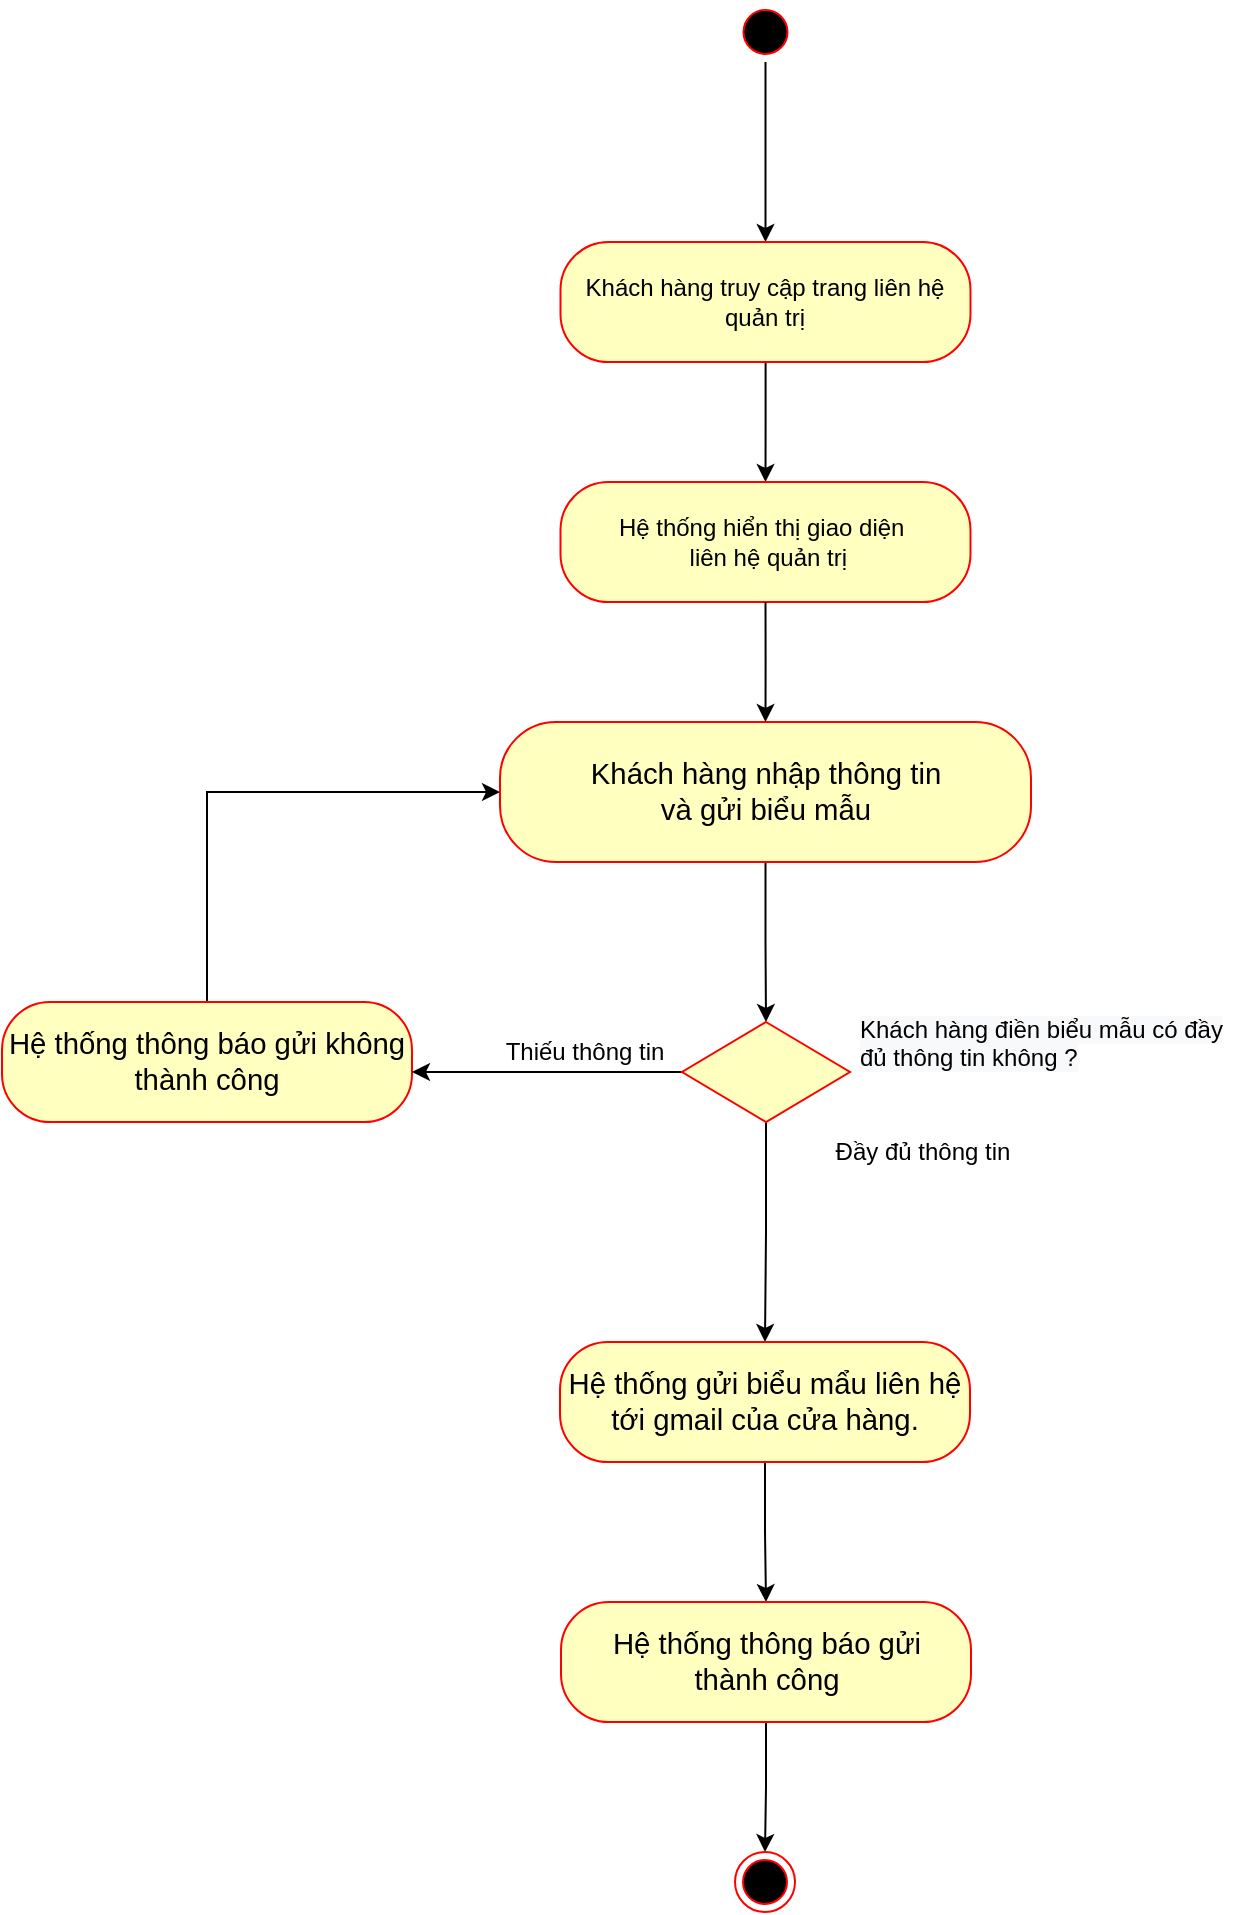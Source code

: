 <mxfile version="16.5.1" type="device"><diagram id="GWz8FKtvUxjLXYMYI-De" name="Trang-2"><mxGraphModel dx="1865" dy="689" grid="1" gridSize="10" guides="1" tooltips="1" connect="1" arrows="1" fold="1" page="1" pageScale="1" pageWidth="827" pageHeight="1169" math="0" shadow="0"><root><mxCell id="0"/><mxCell id="1" parent="0"/><mxCell id="0PlNNrWI8vnJY1lhsVCf-1" style="edgeStyle=orthogonalEdgeStyle;rounded=0;orthogonalLoop=1;jettySize=auto;html=1;" parent="1" source="0PlNNrWI8vnJY1lhsVCf-2" target="0PlNNrWI8vnJY1lhsVCf-4" edge="1"><mxGeometry relative="1" as="geometry"/></mxCell><mxCell id="0PlNNrWI8vnJY1lhsVCf-2" value="" style="ellipse;html=1;shape=startState;fillColor=#000000;strokeColor=#ff0000;fontFamily=Helvetica;" parent="1" vertex="1"><mxGeometry x="276.75" y="60" width="30" height="30" as="geometry"/></mxCell><mxCell id="0PlNNrWI8vnJY1lhsVCf-3" style="edgeStyle=orthogonalEdgeStyle;rounded=0;orthogonalLoop=1;jettySize=auto;html=1;entryX=0.5;entryY=0;entryDx=0;entryDy=0;" parent="1" source="0PlNNrWI8vnJY1lhsVCf-4" edge="1"><mxGeometry relative="1" as="geometry"><mxPoint x="291.75" y="300" as="targetPoint"/></mxGeometry></mxCell><mxCell id="0PlNNrWI8vnJY1lhsVCf-4" value="Khách hàng truy cập trang liên hệ quản trị" style="rounded=1;whiteSpace=wrap;html=1;arcSize=40;fontColor=#000000;fillColor=#ffffc0;strokeColor=#ff0000;fontFamily=Helvetica;" parent="1" vertex="1"><mxGeometry x="189.25" y="180" width="205" height="60" as="geometry"/></mxCell><mxCell id="0PlNNrWI8vnJY1lhsVCf-7" value="Hệ thống hiển thị giao diện&amp;nbsp;&lt;br&gt;&amp;nbsp;liên hệ quản trị" style="rounded=1;whiteSpace=wrap;html=1;arcSize=40;fontColor=#000000;fillColor=#ffffc0;strokeColor=#ff0000;fontFamily=Helvetica;" parent="1" vertex="1"><mxGeometry x="189.25" y="300" width="205" height="60" as="geometry"/></mxCell><mxCell id="rJkthhP16yLsDhcrDyZm-1" style="edgeStyle=orthogonalEdgeStyle;rounded=0;orthogonalLoop=1;jettySize=auto;html=1;" edge="1" parent="1" source="0PlNNrWI8vnJY1lhsVCf-11" target="S_n3FciFIjDG1Gopz0yf-1"><mxGeometry relative="1" as="geometry"><Array as="points"><mxPoint x="13" y="455"/></Array></mxGeometry></mxCell><mxCell id="0PlNNrWI8vnJY1lhsVCf-11" value="&lt;font face=&quot;calibri, sans-serif&quot;&gt;&lt;span style=&quot;font-size: 14.667px&quot;&gt;Hệ thống thông báo gửi không thành công&lt;br&gt;&lt;/span&gt;&lt;/font&gt;" style="rounded=1;whiteSpace=wrap;html=1;arcSize=40;fontColor=#000000;fillColor=#ffffc0;strokeColor=#ff0000;fontFamily=Helvetica;" parent="1" vertex="1"><mxGeometry x="-90" y="560" width="205" height="60" as="geometry"/></mxCell><mxCell id="0PlNNrWI8vnJY1lhsVCf-12" style="edgeStyle=orthogonalEdgeStyle;rounded=0;orthogonalLoop=1;jettySize=auto;html=1;" parent="1" source="rJkthhP16yLsDhcrDyZm-2" target="rJkthhP16yLsDhcrDyZm-3" edge="1"><mxGeometry relative="1" as="geometry"><mxPoint x="292" y="780" as="sourcePoint"/><mxPoint x="292" y="855" as="targetPoint"/></mxGeometry></mxCell><mxCell id="S_n3FciFIjDG1Gopz0yf-6" style="edgeStyle=orthogonalEdgeStyle;rounded=0;orthogonalLoop=1;jettySize=auto;html=1;" parent="1" source="S_n3FciFIjDG1Gopz0yf-1" target="S_n3FciFIjDG1Gopz0yf-8" edge="1"><mxGeometry relative="1" as="geometry"><mxPoint x="292.5" y="450" as="targetPoint"/></mxGeometry></mxCell><mxCell id="S_n3FciFIjDG1Gopz0yf-1" value="&lt;span id=&quot;docs-internal-guid-6ba51107-7fff-6d62-eb34-f2f79f87cc2d&quot;&gt;&lt;p style=&quot;line-height: 1.2 ; margin-top: 0pt ; margin-bottom: 0pt&quot; dir=&quot;ltr&quot;&gt;&lt;span style=&quot;font-size: 11pt ; font-family: &amp;#34;calibri&amp;#34; , sans-serif ; background-color: transparent ; vertical-align: baseline&quot;&gt;Khách hàng nhập thông tin&lt;/span&gt;&lt;/p&gt;&lt;p style=&quot;line-height: 1.2 ; margin-top: 0pt ; margin-bottom: 0pt&quot; dir=&quot;ltr&quot;&gt;&lt;span style=&quot;font-size: 11pt ; font-family: &amp;#34;calibri&amp;#34; , sans-serif ; background-color: transparent ; vertical-align: baseline&quot;&gt;và gửi biểu mẫu&lt;/span&gt;&lt;/p&gt;&lt;/span&gt;" style="rounded=1;whiteSpace=wrap;html=1;arcSize=40;fontColor=#000000;fillColor=#ffffc0;strokeColor=#ff0000;" parent="1" vertex="1"><mxGeometry x="159" y="420" width="265.5" height="70" as="geometry"/></mxCell><mxCell id="S_n3FciFIjDG1Gopz0yf-4" style="edgeStyle=orthogonalEdgeStyle;rounded=0;orthogonalLoop=1;jettySize=auto;html=1;exitX=0.5;exitY=1;exitDx=0;exitDy=0;" parent="1" source="0PlNNrWI8vnJY1lhsVCf-7" target="S_n3FciFIjDG1Gopz0yf-1" edge="1"><mxGeometry relative="1" as="geometry"><mxPoint x="311.75" y="320" as="targetPoint"/><mxPoint x="609.25" y="320" as="sourcePoint"/></mxGeometry></mxCell><mxCell id="S_n3FciFIjDG1Gopz0yf-11" style="edgeStyle=orthogonalEdgeStyle;rounded=0;orthogonalLoop=1;jettySize=auto;html=1;exitX=0.5;exitY=1;exitDx=0;exitDy=0;" parent="1" source="S_n3FciFIjDG1Gopz0yf-8" target="rJkthhP16yLsDhcrDyZm-2" edge="1"><mxGeometry relative="1" as="geometry"><mxPoint x="292" y="720" as="targetPoint"/></mxGeometry></mxCell><mxCell id="S_n3FciFIjDG1Gopz0yf-14" style="edgeStyle=orthogonalEdgeStyle;rounded=0;orthogonalLoop=1;jettySize=auto;html=1;" parent="1" source="S_n3FciFIjDG1Gopz0yf-8" target="0PlNNrWI8vnJY1lhsVCf-11" edge="1"><mxGeometry relative="1" as="geometry"><mxPoint x="40" y="395" as="targetPoint"/><Array as="points"><mxPoint x="80" y="595"/></Array></mxGeometry></mxCell><mxCell id="S_n3FciFIjDG1Gopz0yf-8" value="" style="rhombus;whiteSpace=wrap;html=1;fillColor=#ffffc0;strokeColor=#ff0000;fontFamily=Helvetica;" parent="1" vertex="1"><mxGeometry x="250" y="570" width="84" height="50" as="geometry"/></mxCell><mxCell id="S_n3FciFIjDG1Gopz0yf-10" value="&lt;span style=&quot;color: rgb(0, 0, 0); font-family: Helvetica; font-size: 12px; font-style: normal; font-variant-ligatures: normal; font-variant-caps: normal; font-weight: 400; letter-spacing: normal; orphans: 2; text-align: center; text-indent: 0px; text-transform: none; widows: 2; word-spacing: 0px; -webkit-text-stroke-width: 0px; background-color: rgb(248, 249, 250); text-decoration-thickness: initial; text-decoration-style: initial; text-decoration-color: initial; float: none; display: inline !important;&quot;&gt;Khách hàng điền biểu mẫu có đầy đủ thông tin không ?&lt;br&gt;&lt;/span&gt;" style="text;whiteSpace=wrap;html=1;" parent="1" vertex="1"><mxGeometry x="337" y="560" width="200" height="50" as="geometry"/></mxCell><mxCell id="S_n3FciFIjDG1Gopz0yf-12" value="Đầy đủ thông tin" style="text;html=1;align=center;verticalAlign=middle;resizable=0;points=[];autosize=1;strokeColor=none;fillColor=none;" parent="1" vertex="1"><mxGeometry x="314.5" y="620" width="110" height="30" as="geometry"/></mxCell><mxCell id="S_n3FciFIjDG1Gopz0yf-15" value="Thiếu thông tin" style="text;html=1;align=center;verticalAlign=middle;resizable=0;points=[];autosize=1;strokeColor=none;fillColor=none;" parent="1" vertex="1"><mxGeometry x="150.5" y="570" width="100" height="30" as="geometry"/></mxCell><mxCell id="3BZcUjvEPOhgfc1fOf5P-2" style="edgeStyle=orthogonalEdgeStyle;rounded=0;orthogonalLoop=1;jettySize=auto;html=1;" parent="1" source="rJkthhP16yLsDhcrDyZm-3" target="stEazgK1F3m6nZtfTVhb-1" edge="1"><mxGeometry relative="1" as="geometry"><mxPoint x="292" y="915" as="sourcePoint"/><mxPoint x="292" y="975" as="targetPoint"/></mxGeometry></mxCell><mxCell id="stEazgK1F3m6nZtfTVhb-1" value="" style="ellipse;html=1;shape=endState;fillColor=#000000;strokeColor=#ff0000;" parent="1" vertex="1"><mxGeometry x="276.5" y="985" width="30" height="30" as="geometry"/></mxCell><mxCell id="rJkthhP16yLsDhcrDyZm-2" value="&lt;span id=&quot;docs-internal-guid-e414d633-7fff-2788-c159-fafd4c387476&quot;&gt;&lt;span style=&quot;font-size: 11pt ; font-family: &amp;#34;calibri&amp;#34; , sans-serif ; background-color: transparent ; vertical-align: baseline&quot;&gt;Hệ thống gửi biểu mẩu liên hệ tới gmail của cửa hàng.&lt;/span&gt;&lt;/span&gt;&lt;font face=&quot;calibri, sans-serif&quot;&gt;&lt;span style=&quot;font-size: 14.667px&quot;&gt;&lt;br&gt;&lt;/span&gt;&lt;/font&gt;" style="rounded=1;whiteSpace=wrap;html=1;arcSize=40;fontColor=#000000;fillColor=#ffffc0;strokeColor=#ff0000;fontFamily=Helvetica;" vertex="1" parent="1"><mxGeometry x="189" y="730" width="205" height="60" as="geometry"/></mxCell><mxCell id="rJkthhP16yLsDhcrDyZm-3" value="&lt;font face=&quot;calibri, sans-serif&quot;&gt;&lt;span style=&quot;font-size: 14.667px&quot;&gt;Hệ thống thông báo gửi &lt;br&gt;thành công&lt;br&gt;&lt;/span&gt;&lt;/font&gt;" style="rounded=1;whiteSpace=wrap;html=1;arcSize=40;fontColor=#000000;fillColor=#ffffc0;strokeColor=#ff0000;fontFamily=Helvetica;" vertex="1" parent="1"><mxGeometry x="189.5" y="860" width="205" height="60" as="geometry"/></mxCell></root></mxGraphModel></diagram></mxfile>